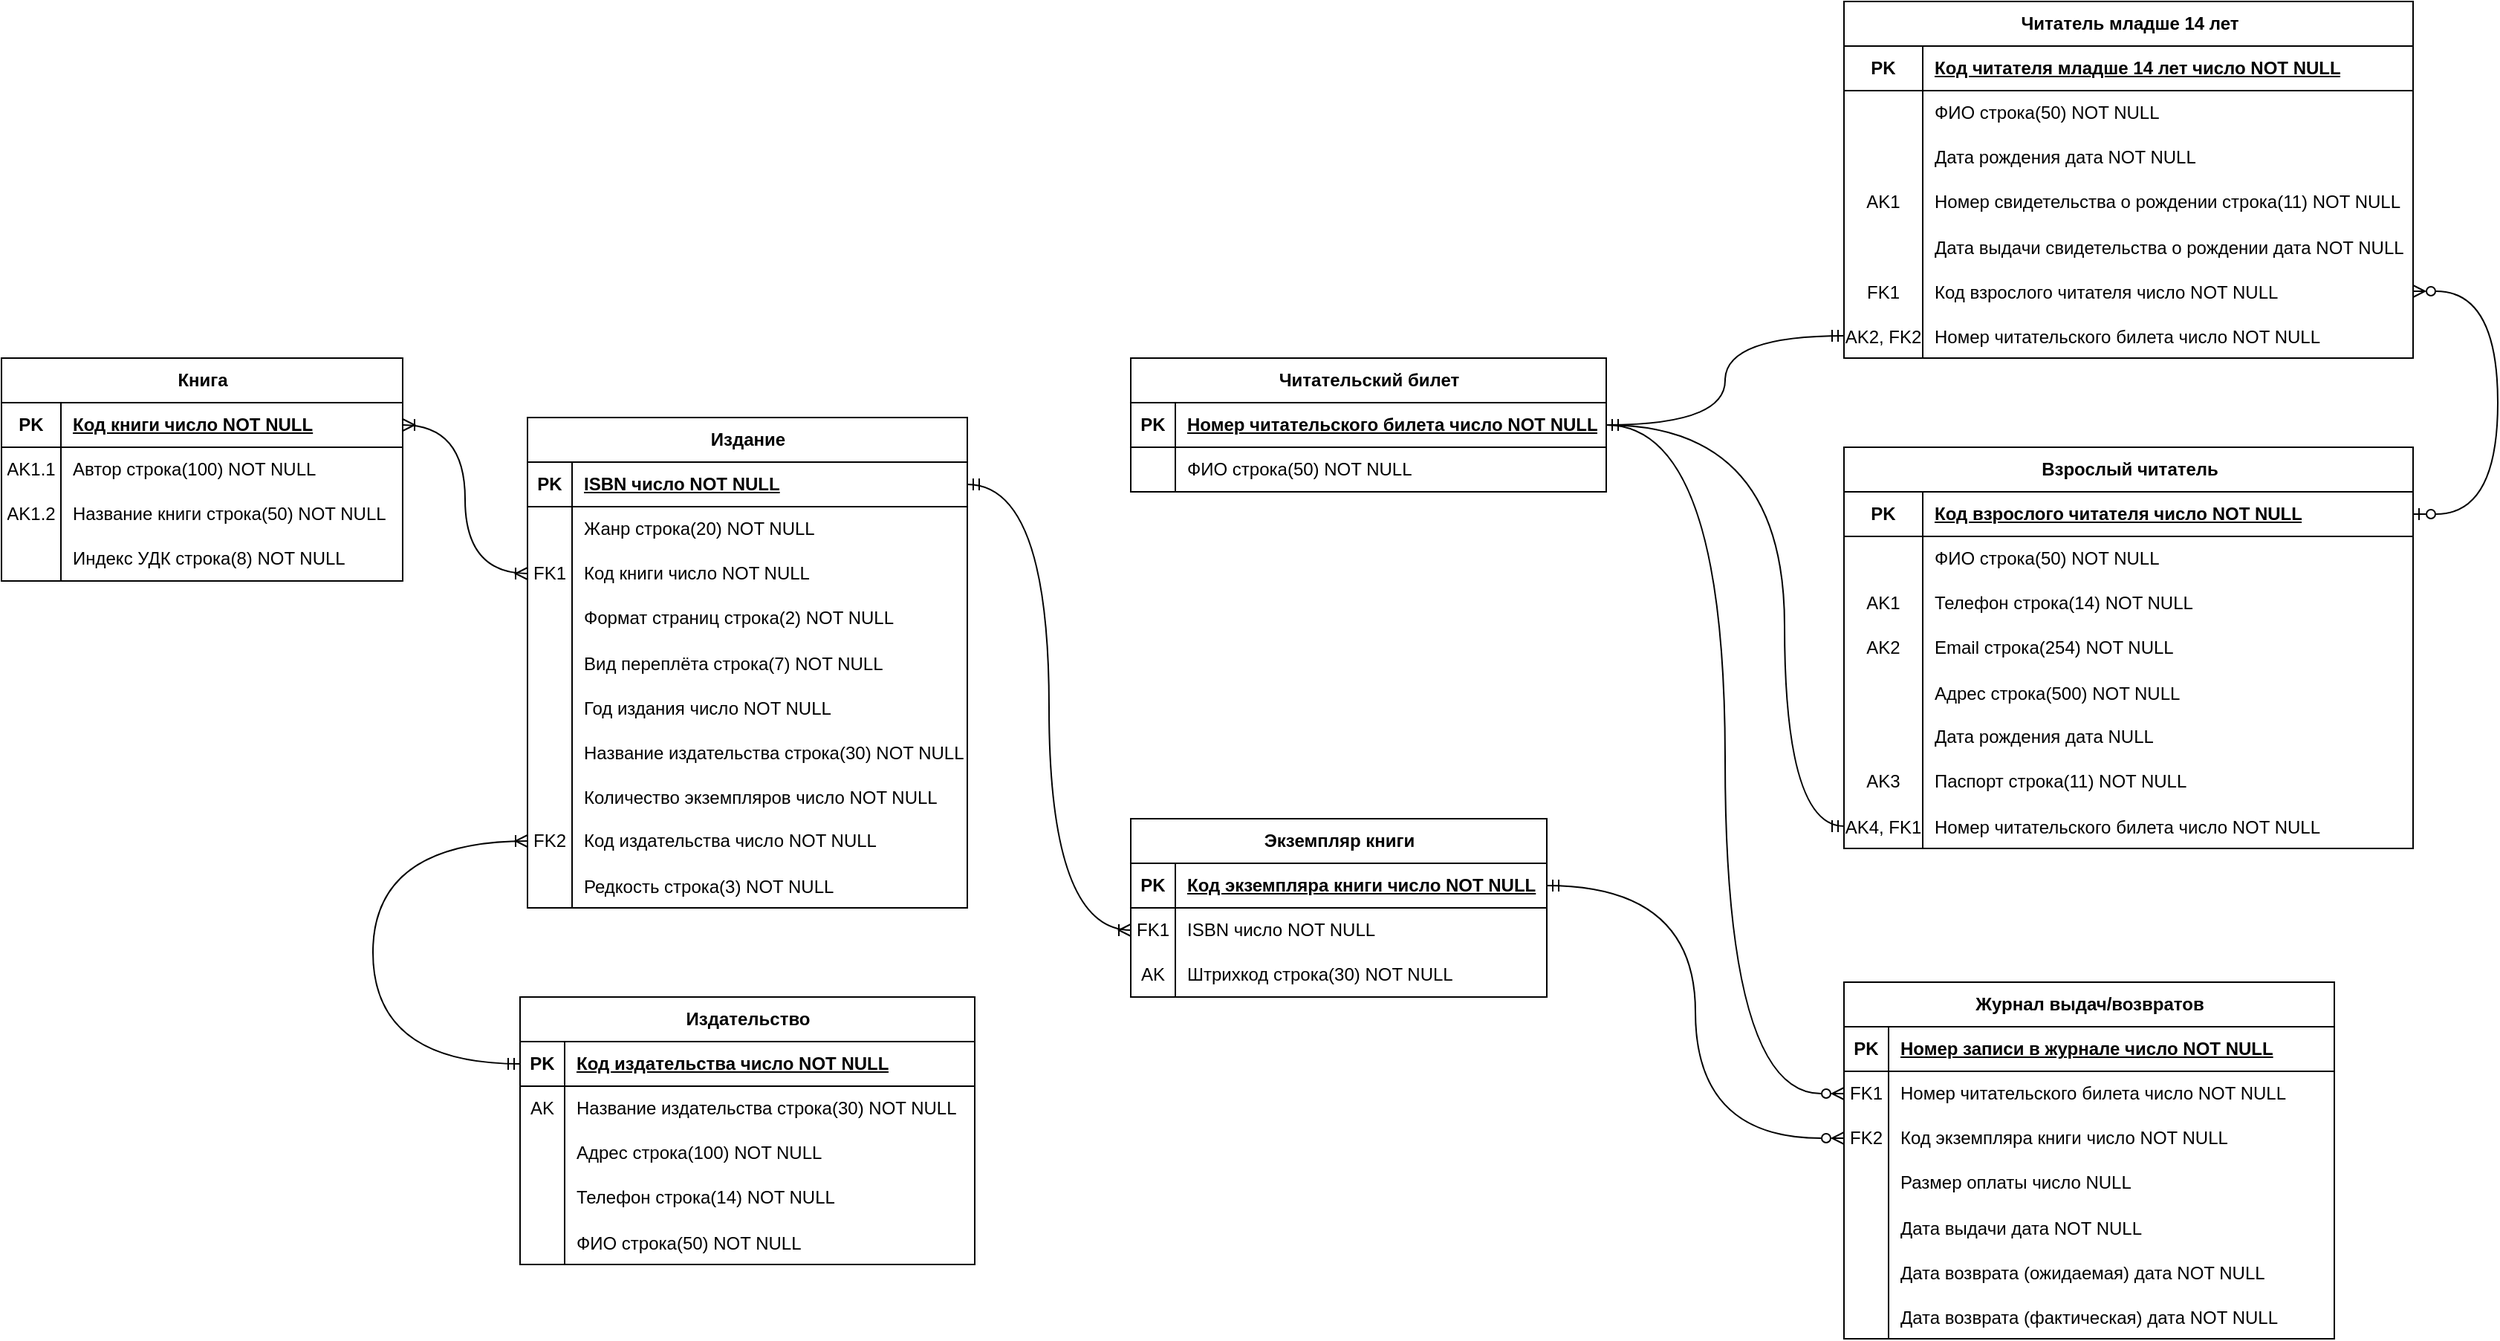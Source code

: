 <mxfile version="24.8.3">
  <diagram name="Page-1" id="MeE5s4GKCf1Mie1I68pV">
    <mxGraphModel dx="2049" dy="1084" grid="1" gridSize="10" guides="1" tooltips="1" connect="1" arrows="1" fold="1" page="1" pageScale="1" pageWidth="827" pageHeight="1169" math="0" shadow="0">
      <root>
        <mxCell id="0" />
        <mxCell id="1" parent="0" />
        <mxCell id="o8alnTKKuM_OQ1RB7ksP-1" value="Книга" style="shape=table;startSize=30;container=1;collapsible=1;childLayout=tableLayout;fixedRows=1;rowLines=0;fontStyle=1;align=center;resizeLast=1;html=1;" parent="1" vertex="1">
          <mxGeometry x="60" y="420" width="270" height="150" as="geometry" />
        </mxCell>
        <mxCell id="o8alnTKKuM_OQ1RB7ksP-2" value="" style="shape=tableRow;horizontal=0;startSize=0;swimlaneHead=0;swimlaneBody=0;fillColor=none;collapsible=0;dropTarget=0;points=[[0,0.5],[1,0.5]];portConstraint=eastwest;top=0;left=0;right=0;bottom=1;" parent="o8alnTKKuM_OQ1RB7ksP-1" vertex="1">
          <mxGeometry y="30" width="270" height="30" as="geometry" />
        </mxCell>
        <mxCell id="o8alnTKKuM_OQ1RB7ksP-3" value="PK" style="shape=partialRectangle;connectable=0;fillColor=none;top=0;left=0;bottom=0;right=0;fontStyle=1;overflow=hidden;whiteSpace=wrap;html=1;" parent="o8alnTKKuM_OQ1RB7ksP-2" vertex="1">
          <mxGeometry width="40" height="30" as="geometry">
            <mxRectangle width="40" height="30" as="alternateBounds" />
          </mxGeometry>
        </mxCell>
        <mxCell id="o8alnTKKuM_OQ1RB7ksP-4" value="Код книги число NOT NULL" style="shape=partialRectangle;connectable=0;fillColor=none;top=0;left=0;bottom=0;right=0;align=left;spacingLeft=6;fontStyle=5;overflow=hidden;whiteSpace=wrap;html=1;" parent="o8alnTKKuM_OQ1RB7ksP-2" vertex="1">
          <mxGeometry x="40" width="230" height="30" as="geometry">
            <mxRectangle width="230" height="30" as="alternateBounds" />
          </mxGeometry>
        </mxCell>
        <mxCell id="o8alnTKKuM_OQ1RB7ksP-5" value="" style="shape=tableRow;horizontal=0;startSize=0;swimlaneHead=0;swimlaneBody=0;fillColor=none;collapsible=0;dropTarget=0;points=[[0,0.5],[1,0.5]];portConstraint=eastwest;top=0;left=0;right=0;bottom=0;" parent="o8alnTKKuM_OQ1RB7ksP-1" vertex="1">
          <mxGeometry y="60" width="270" height="30" as="geometry" />
        </mxCell>
        <mxCell id="o8alnTKKuM_OQ1RB7ksP-6" value="AK1.1" style="shape=partialRectangle;connectable=0;fillColor=none;top=0;left=0;bottom=0;right=0;editable=1;overflow=hidden;whiteSpace=wrap;html=1;" parent="o8alnTKKuM_OQ1RB7ksP-5" vertex="1">
          <mxGeometry width="40" height="30" as="geometry">
            <mxRectangle width="40" height="30" as="alternateBounds" />
          </mxGeometry>
        </mxCell>
        <mxCell id="o8alnTKKuM_OQ1RB7ksP-7" value="Автор строка(100) NOT NULL" style="shape=partialRectangle;connectable=0;fillColor=none;top=0;left=0;bottom=0;right=0;align=left;spacingLeft=6;overflow=hidden;whiteSpace=wrap;html=1;" parent="o8alnTKKuM_OQ1RB7ksP-5" vertex="1">
          <mxGeometry x="40" width="230" height="30" as="geometry">
            <mxRectangle width="230" height="30" as="alternateBounds" />
          </mxGeometry>
        </mxCell>
        <mxCell id="o8alnTKKuM_OQ1RB7ksP-8" value="" style="shape=tableRow;horizontal=0;startSize=0;swimlaneHead=0;swimlaneBody=0;fillColor=none;collapsible=0;dropTarget=0;points=[[0,0.5],[1,0.5]];portConstraint=eastwest;top=0;left=0;right=0;bottom=0;" parent="o8alnTKKuM_OQ1RB7ksP-1" vertex="1">
          <mxGeometry y="90" width="270" height="30" as="geometry" />
        </mxCell>
        <mxCell id="o8alnTKKuM_OQ1RB7ksP-9" value="AK1.2" style="shape=partialRectangle;connectable=0;fillColor=none;top=0;left=0;bottom=0;right=0;editable=1;overflow=hidden;whiteSpace=wrap;html=1;" parent="o8alnTKKuM_OQ1RB7ksP-8" vertex="1">
          <mxGeometry width="40" height="30" as="geometry">
            <mxRectangle width="40" height="30" as="alternateBounds" />
          </mxGeometry>
        </mxCell>
        <mxCell id="o8alnTKKuM_OQ1RB7ksP-10" value="Название книги строка(50) NOT NULL" style="shape=partialRectangle;connectable=0;fillColor=none;top=0;left=0;bottom=0;right=0;align=left;spacingLeft=6;overflow=hidden;whiteSpace=wrap;html=1;" parent="o8alnTKKuM_OQ1RB7ksP-8" vertex="1">
          <mxGeometry x="40" width="230" height="30" as="geometry">
            <mxRectangle width="230" height="30" as="alternateBounds" />
          </mxGeometry>
        </mxCell>
        <mxCell id="o8alnTKKuM_OQ1RB7ksP-11" value="" style="shape=tableRow;horizontal=0;startSize=0;swimlaneHead=0;swimlaneBody=0;fillColor=none;collapsible=0;dropTarget=0;points=[[0,0.5],[1,0.5]];portConstraint=eastwest;top=0;left=0;right=0;bottom=0;" parent="o8alnTKKuM_OQ1RB7ksP-1" vertex="1">
          <mxGeometry y="120" width="270" height="30" as="geometry" />
        </mxCell>
        <mxCell id="o8alnTKKuM_OQ1RB7ksP-12" value="" style="shape=partialRectangle;connectable=0;fillColor=none;top=0;left=0;bottom=0;right=0;editable=1;overflow=hidden;whiteSpace=wrap;html=1;" parent="o8alnTKKuM_OQ1RB7ksP-11" vertex="1">
          <mxGeometry width="40" height="30" as="geometry">
            <mxRectangle width="40" height="30" as="alternateBounds" />
          </mxGeometry>
        </mxCell>
        <mxCell id="o8alnTKKuM_OQ1RB7ksP-13" value="Индекс УДК строка(8) NOT NULL" style="shape=partialRectangle;connectable=0;fillColor=none;top=0;left=0;bottom=0;right=0;align=left;spacingLeft=6;overflow=hidden;whiteSpace=wrap;html=1;" parent="o8alnTKKuM_OQ1RB7ksP-11" vertex="1">
          <mxGeometry x="40" width="230" height="30" as="geometry">
            <mxRectangle width="230" height="30" as="alternateBounds" />
          </mxGeometry>
        </mxCell>
        <mxCell id="o8alnTKKuM_OQ1RB7ksP-14" value="Издание" style="shape=table;startSize=30;container=1;collapsible=1;childLayout=tableLayout;fixedRows=1;rowLines=0;fontStyle=1;align=center;resizeLast=1;html=1;" parent="1" vertex="1">
          <mxGeometry x="414" y="460" width="296" height="330" as="geometry" />
        </mxCell>
        <mxCell id="o8alnTKKuM_OQ1RB7ksP-15" value="" style="shape=tableRow;horizontal=0;startSize=0;swimlaneHead=0;swimlaneBody=0;fillColor=none;collapsible=0;dropTarget=0;points=[[0,0.5],[1,0.5]];portConstraint=eastwest;top=0;left=0;right=0;bottom=1;" parent="o8alnTKKuM_OQ1RB7ksP-14" vertex="1">
          <mxGeometry y="30" width="296" height="30" as="geometry" />
        </mxCell>
        <mxCell id="o8alnTKKuM_OQ1RB7ksP-16" value="PK" style="shape=partialRectangle;connectable=0;fillColor=none;top=0;left=0;bottom=0;right=0;fontStyle=1;overflow=hidden;whiteSpace=wrap;html=1;" parent="o8alnTKKuM_OQ1RB7ksP-15" vertex="1">
          <mxGeometry width="30" height="30" as="geometry">
            <mxRectangle width="30" height="30" as="alternateBounds" />
          </mxGeometry>
        </mxCell>
        <mxCell id="o8alnTKKuM_OQ1RB7ksP-17" value="ISBN число NOT NULL" style="shape=partialRectangle;connectable=0;fillColor=none;top=0;left=0;bottom=0;right=0;align=left;spacingLeft=6;fontStyle=5;overflow=hidden;whiteSpace=wrap;html=1;" parent="o8alnTKKuM_OQ1RB7ksP-15" vertex="1">
          <mxGeometry x="30" width="266" height="30" as="geometry">
            <mxRectangle width="266" height="30" as="alternateBounds" />
          </mxGeometry>
        </mxCell>
        <mxCell id="o8alnTKKuM_OQ1RB7ksP-18" value="" style="shape=tableRow;horizontal=0;startSize=0;swimlaneHead=0;swimlaneBody=0;fillColor=none;collapsible=0;dropTarget=0;points=[[0,0.5],[1,0.5]];portConstraint=eastwest;top=0;left=0;right=0;bottom=0;" parent="o8alnTKKuM_OQ1RB7ksP-14" vertex="1">
          <mxGeometry y="60" width="296" height="30" as="geometry" />
        </mxCell>
        <mxCell id="o8alnTKKuM_OQ1RB7ksP-19" value="" style="shape=partialRectangle;connectable=0;fillColor=none;top=0;left=0;bottom=0;right=0;editable=1;overflow=hidden;whiteSpace=wrap;html=1;" parent="o8alnTKKuM_OQ1RB7ksP-18" vertex="1">
          <mxGeometry width="30" height="30" as="geometry">
            <mxRectangle width="30" height="30" as="alternateBounds" />
          </mxGeometry>
        </mxCell>
        <mxCell id="o8alnTKKuM_OQ1RB7ksP-20" value="Жанр строка(20) NOT NULL" style="shape=partialRectangle;connectable=0;fillColor=none;top=0;left=0;bottom=0;right=0;align=left;spacingLeft=6;overflow=hidden;whiteSpace=wrap;html=1;" parent="o8alnTKKuM_OQ1RB7ksP-18" vertex="1">
          <mxGeometry x="30" width="266" height="30" as="geometry">
            <mxRectangle width="266" height="30" as="alternateBounds" />
          </mxGeometry>
        </mxCell>
        <mxCell id="o8alnTKKuM_OQ1RB7ksP-21" value="" style="shape=tableRow;horizontal=0;startSize=0;swimlaneHead=0;swimlaneBody=0;fillColor=none;collapsible=0;dropTarget=0;points=[[0,0.5],[1,0.5]];portConstraint=eastwest;top=0;left=0;right=0;bottom=0;" parent="o8alnTKKuM_OQ1RB7ksP-14" vertex="1">
          <mxGeometry y="90" width="296" height="30" as="geometry" />
        </mxCell>
        <mxCell id="o8alnTKKuM_OQ1RB7ksP-22" value="FK1" style="shape=partialRectangle;connectable=0;fillColor=none;top=0;left=0;bottom=0;right=0;editable=1;overflow=hidden;whiteSpace=wrap;html=1;" parent="o8alnTKKuM_OQ1RB7ksP-21" vertex="1">
          <mxGeometry width="30" height="30" as="geometry">
            <mxRectangle width="30" height="30" as="alternateBounds" />
          </mxGeometry>
        </mxCell>
        <mxCell id="o8alnTKKuM_OQ1RB7ksP-23" value="Код книги число NOT NULL" style="shape=partialRectangle;connectable=0;fillColor=none;top=0;left=0;bottom=0;right=0;align=left;spacingLeft=6;overflow=hidden;whiteSpace=wrap;html=1;" parent="o8alnTKKuM_OQ1RB7ksP-21" vertex="1">
          <mxGeometry x="30" width="266" height="30" as="geometry">
            <mxRectangle width="266" height="30" as="alternateBounds" />
          </mxGeometry>
        </mxCell>
        <mxCell id="o8alnTKKuM_OQ1RB7ksP-24" value="" style="shape=tableRow;horizontal=0;startSize=0;swimlaneHead=0;swimlaneBody=0;fillColor=none;collapsible=0;dropTarget=0;points=[[0,0.5],[1,0.5]];portConstraint=eastwest;top=0;left=0;right=0;bottom=0;" parent="o8alnTKKuM_OQ1RB7ksP-14" vertex="1">
          <mxGeometry y="120" width="296" height="30" as="geometry" />
        </mxCell>
        <mxCell id="o8alnTKKuM_OQ1RB7ksP-25" value="" style="shape=partialRectangle;connectable=0;fillColor=none;top=0;left=0;bottom=0;right=0;editable=1;overflow=hidden;whiteSpace=wrap;html=1;" parent="o8alnTKKuM_OQ1RB7ksP-24" vertex="1">
          <mxGeometry width="30" height="30" as="geometry">
            <mxRectangle width="30" height="30" as="alternateBounds" />
          </mxGeometry>
        </mxCell>
        <mxCell id="o8alnTKKuM_OQ1RB7ksP-26" value="Формат страниц строка(2) NOT NULL" style="shape=partialRectangle;connectable=0;fillColor=none;top=0;left=0;bottom=0;right=0;align=left;spacingLeft=6;overflow=hidden;whiteSpace=wrap;html=1;" parent="o8alnTKKuM_OQ1RB7ksP-24" vertex="1">
          <mxGeometry x="30" width="266" height="30" as="geometry">
            <mxRectangle width="266" height="30" as="alternateBounds" />
          </mxGeometry>
        </mxCell>
        <mxCell id="o8alnTKKuM_OQ1RB7ksP-30" value="" style="shape=tableRow;horizontal=0;startSize=0;swimlaneHead=0;swimlaneBody=0;fillColor=none;collapsible=0;dropTarget=0;points=[[0,0.5],[1,0.5]];portConstraint=eastwest;top=0;left=0;right=0;bottom=0;" parent="o8alnTKKuM_OQ1RB7ksP-14" vertex="1">
          <mxGeometry y="150" width="296" height="30" as="geometry" />
        </mxCell>
        <mxCell id="o8alnTKKuM_OQ1RB7ksP-31" value="" style="shape=partialRectangle;connectable=0;fillColor=none;top=0;left=0;bottom=0;right=0;editable=1;overflow=hidden;" parent="o8alnTKKuM_OQ1RB7ksP-30" vertex="1">
          <mxGeometry width="30" height="30" as="geometry">
            <mxRectangle width="30" height="30" as="alternateBounds" />
          </mxGeometry>
        </mxCell>
        <mxCell id="o8alnTKKuM_OQ1RB7ksP-32" value="Вид переплёта строка(7) NOT NULL" style="shape=partialRectangle;connectable=0;fillColor=none;top=0;left=0;bottom=0;right=0;align=left;spacingLeft=6;overflow=hidden;" parent="o8alnTKKuM_OQ1RB7ksP-30" vertex="1">
          <mxGeometry x="30" width="266" height="30" as="geometry">
            <mxRectangle width="266" height="30" as="alternateBounds" />
          </mxGeometry>
        </mxCell>
        <mxCell id="o8alnTKKuM_OQ1RB7ksP-33" value="" style="shape=tableRow;horizontal=0;startSize=0;swimlaneHead=0;swimlaneBody=0;fillColor=none;collapsible=0;dropTarget=0;points=[[0,0.5],[1,0.5]];portConstraint=eastwest;top=0;left=0;right=0;bottom=0;" parent="o8alnTKKuM_OQ1RB7ksP-14" vertex="1">
          <mxGeometry y="180" width="296" height="30" as="geometry" />
        </mxCell>
        <mxCell id="o8alnTKKuM_OQ1RB7ksP-34" value="" style="shape=partialRectangle;connectable=0;fillColor=none;top=0;left=0;bottom=0;right=0;editable=1;overflow=hidden;" parent="o8alnTKKuM_OQ1RB7ksP-33" vertex="1">
          <mxGeometry width="30" height="30" as="geometry">
            <mxRectangle width="30" height="30" as="alternateBounds" />
          </mxGeometry>
        </mxCell>
        <mxCell id="o8alnTKKuM_OQ1RB7ksP-35" value="Год издания число NOT NULL" style="shape=partialRectangle;connectable=0;fillColor=none;top=0;left=0;bottom=0;right=0;align=left;spacingLeft=6;overflow=hidden;" parent="o8alnTKKuM_OQ1RB7ksP-33" vertex="1">
          <mxGeometry x="30" width="266" height="30" as="geometry">
            <mxRectangle width="266" height="30" as="alternateBounds" />
          </mxGeometry>
        </mxCell>
        <mxCell id="o8alnTKKuM_OQ1RB7ksP-36" value="" style="shape=tableRow;horizontal=0;startSize=0;swimlaneHead=0;swimlaneBody=0;fillColor=none;collapsible=0;dropTarget=0;points=[[0,0.5],[1,0.5]];portConstraint=eastwest;top=0;left=0;right=0;bottom=0;" parent="o8alnTKKuM_OQ1RB7ksP-14" vertex="1">
          <mxGeometry y="210" width="296" height="30" as="geometry" />
        </mxCell>
        <mxCell id="o8alnTKKuM_OQ1RB7ksP-37" value="" style="shape=partialRectangle;connectable=0;fillColor=none;top=0;left=0;bottom=0;right=0;editable=1;overflow=hidden;" parent="o8alnTKKuM_OQ1RB7ksP-36" vertex="1">
          <mxGeometry width="30" height="30" as="geometry">
            <mxRectangle width="30" height="30" as="alternateBounds" />
          </mxGeometry>
        </mxCell>
        <mxCell id="o8alnTKKuM_OQ1RB7ksP-38" value="Название издательства строка(30) NOT NULL" style="shape=partialRectangle;connectable=0;fillColor=none;top=0;left=0;bottom=0;right=0;align=left;spacingLeft=6;overflow=hidden;" parent="o8alnTKKuM_OQ1RB7ksP-36" vertex="1">
          <mxGeometry x="30" width="266" height="30" as="geometry">
            <mxRectangle width="266" height="30" as="alternateBounds" />
          </mxGeometry>
        </mxCell>
        <mxCell id="o8alnTKKuM_OQ1RB7ksP-39" value="" style="shape=tableRow;horizontal=0;startSize=0;swimlaneHead=0;swimlaneBody=0;fillColor=none;collapsible=0;dropTarget=0;points=[[0,0.5],[1,0.5]];portConstraint=eastwest;top=0;left=0;right=0;bottom=0;" parent="o8alnTKKuM_OQ1RB7ksP-14" vertex="1">
          <mxGeometry y="240" width="296" height="30" as="geometry" />
        </mxCell>
        <mxCell id="o8alnTKKuM_OQ1RB7ksP-40" value="" style="shape=partialRectangle;connectable=0;fillColor=none;top=0;left=0;bottom=0;right=0;editable=1;overflow=hidden;" parent="o8alnTKKuM_OQ1RB7ksP-39" vertex="1">
          <mxGeometry width="30" height="30" as="geometry">
            <mxRectangle width="30" height="30" as="alternateBounds" />
          </mxGeometry>
        </mxCell>
        <mxCell id="o8alnTKKuM_OQ1RB7ksP-41" value="Количество экземпляров число NOT NULL" style="shape=partialRectangle;connectable=0;fillColor=none;top=0;left=0;bottom=0;right=0;align=left;spacingLeft=6;overflow=hidden;" parent="o8alnTKKuM_OQ1RB7ksP-39" vertex="1">
          <mxGeometry x="30" width="266" height="30" as="geometry">
            <mxRectangle width="266" height="30" as="alternateBounds" />
          </mxGeometry>
        </mxCell>
        <mxCell id="o8alnTKKuM_OQ1RB7ksP-42" value="" style="shape=tableRow;horizontal=0;startSize=0;swimlaneHead=0;swimlaneBody=0;fillColor=none;collapsible=0;dropTarget=0;points=[[0,0.5],[1,0.5]];portConstraint=eastwest;top=0;left=0;right=0;bottom=0;" parent="o8alnTKKuM_OQ1RB7ksP-14" vertex="1">
          <mxGeometry y="270" width="296" height="30" as="geometry" />
        </mxCell>
        <mxCell id="o8alnTKKuM_OQ1RB7ksP-43" value="FK2" style="shape=partialRectangle;connectable=0;fillColor=none;top=0;left=0;bottom=0;right=0;fontStyle=0;overflow=hidden;whiteSpace=wrap;html=1;" parent="o8alnTKKuM_OQ1RB7ksP-42" vertex="1">
          <mxGeometry width="30" height="30" as="geometry">
            <mxRectangle width="30" height="30" as="alternateBounds" />
          </mxGeometry>
        </mxCell>
        <mxCell id="o8alnTKKuM_OQ1RB7ksP-44" value="Код издательства число NOT NULL" style="shape=partialRectangle;connectable=0;fillColor=none;top=0;left=0;bottom=0;right=0;align=left;spacingLeft=6;fontStyle=0;overflow=hidden;whiteSpace=wrap;html=1;" parent="o8alnTKKuM_OQ1RB7ksP-42" vertex="1">
          <mxGeometry x="30" width="266" height="30" as="geometry">
            <mxRectangle width="266" height="30" as="alternateBounds" />
          </mxGeometry>
        </mxCell>
        <mxCell id="o8alnTKKuM_OQ1RB7ksP-45" value="" style="shape=tableRow;horizontal=0;startSize=0;swimlaneHead=0;swimlaneBody=0;fillColor=none;collapsible=0;dropTarget=0;points=[[0,0.5],[1,0.5]];portConstraint=eastwest;top=0;left=0;right=0;bottom=0;" parent="o8alnTKKuM_OQ1RB7ksP-14" vertex="1">
          <mxGeometry y="300" width="296" height="30" as="geometry" />
        </mxCell>
        <mxCell id="o8alnTKKuM_OQ1RB7ksP-46" value="" style="shape=partialRectangle;connectable=0;fillColor=none;top=0;left=0;bottom=0;right=0;editable=1;overflow=hidden;" parent="o8alnTKKuM_OQ1RB7ksP-45" vertex="1">
          <mxGeometry width="30" height="30" as="geometry">
            <mxRectangle width="30" height="30" as="alternateBounds" />
          </mxGeometry>
        </mxCell>
        <mxCell id="o8alnTKKuM_OQ1RB7ksP-47" value="Редкость строка(3) NOT NULL" style="shape=partialRectangle;connectable=0;fillColor=none;top=0;left=0;bottom=0;right=0;align=left;spacingLeft=6;overflow=hidden;" parent="o8alnTKKuM_OQ1RB7ksP-45" vertex="1">
          <mxGeometry x="30" width="266" height="30" as="geometry">
            <mxRectangle width="266" height="30" as="alternateBounds" />
          </mxGeometry>
        </mxCell>
        <mxCell id="o8alnTKKuM_OQ1RB7ksP-49" value="Издательство" style="shape=table;startSize=30;container=1;collapsible=1;childLayout=tableLayout;fixedRows=1;rowLines=0;fontStyle=1;align=center;resizeLast=1;html=1;" parent="1" vertex="1">
          <mxGeometry x="409" y="850" width="306" height="180" as="geometry" />
        </mxCell>
        <mxCell id="o8alnTKKuM_OQ1RB7ksP-50" value="" style="shape=tableRow;horizontal=0;startSize=0;swimlaneHead=0;swimlaneBody=0;fillColor=none;collapsible=0;dropTarget=0;points=[[0,0.5],[1,0.5]];portConstraint=eastwest;top=0;left=0;right=0;bottom=1;" parent="o8alnTKKuM_OQ1RB7ksP-49" vertex="1">
          <mxGeometry y="30" width="306" height="30" as="geometry" />
        </mxCell>
        <mxCell id="o8alnTKKuM_OQ1RB7ksP-51" value="PK" style="shape=partialRectangle;connectable=0;fillColor=none;top=0;left=0;bottom=0;right=0;fontStyle=1;overflow=hidden;whiteSpace=wrap;html=1;" parent="o8alnTKKuM_OQ1RB7ksP-50" vertex="1">
          <mxGeometry width="30" height="30" as="geometry">
            <mxRectangle width="30" height="30" as="alternateBounds" />
          </mxGeometry>
        </mxCell>
        <mxCell id="o8alnTKKuM_OQ1RB7ksP-52" value="Код издательства число NOT NULL" style="shape=partialRectangle;connectable=0;fillColor=none;top=0;left=0;bottom=0;right=0;align=left;spacingLeft=6;fontStyle=5;overflow=hidden;whiteSpace=wrap;html=1;" parent="o8alnTKKuM_OQ1RB7ksP-50" vertex="1">
          <mxGeometry x="30" width="276" height="30" as="geometry">
            <mxRectangle width="276" height="30" as="alternateBounds" />
          </mxGeometry>
        </mxCell>
        <mxCell id="o8alnTKKuM_OQ1RB7ksP-53" value="" style="shape=tableRow;horizontal=0;startSize=0;swimlaneHead=0;swimlaneBody=0;fillColor=none;collapsible=0;dropTarget=0;points=[[0,0.5],[1,0.5]];portConstraint=eastwest;top=0;left=0;right=0;bottom=0;" parent="o8alnTKKuM_OQ1RB7ksP-49" vertex="1">
          <mxGeometry y="60" width="306" height="30" as="geometry" />
        </mxCell>
        <mxCell id="o8alnTKKuM_OQ1RB7ksP-54" value="AK" style="shape=partialRectangle;connectable=0;fillColor=none;top=0;left=0;bottom=0;right=0;editable=1;overflow=hidden;whiteSpace=wrap;html=1;" parent="o8alnTKKuM_OQ1RB7ksP-53" vertex="1">
          <mxGeometry width="30" height="30" as="geometry">
            <mxRectangle width="30" height="30" as="alternateBounds" />
          </mxGeometry>
        </mxCell>
        <mxCell id="o8alnTKKuM_OQ1RB7ksP-55" value="Название издательства строка(30) NOT NULL" style="shape=partialRectangle;connectable=0;fillColor=none;top=0;left=0;bottom=0;right=0;align=left;spacingLeft=6;overflow=hidden;whiteSpace=wrap;html=1;" parent="o8alnTKKuM_OQ1RB7ksP-53" vertex="1">
          <mxGeometry x="30" width="276" height="30" as="geometry">
            <mxRectangle width="276" height="30" as="alternateBounds" />
          </mxGeometry>
        </mxCell>
        <mxCell id="o8alnTKKuM_OQ1RB7ksP-56" value="" style="shape=tableRow;horizontal=0;startSize=0;swimlaneHead=0;swimlaneBody=0;fillColor=none;collapsible=0;dropTarget=0;points=[[0,0.5],[1,0.5]];portConstraint=eastwest;top=0;left=0;right=0;bottom=0;" parent="o8alnTKKuM_OQ1RB7ksP-49" vertex="1">
          <mxGeometry y="90" width="306" height="30" as="geometry" />
        </mxCell>
        <mxCell id="o8alnTKKuM_OQ1RB7ksP-57" value="" style="shape=partialRectangle;connectable=0;fillColor=none;top=0;left=0;bottom=0;right=0;editable=1;overflow=hidden;whiteSpace=wrap;html=1;" parent="o8alnTKKuM_OQ1RB7ksP-56" vertex="1">
          <mxGeometry width="30" height="30" as="geometry">
            <mxRectangle width="30" height="30" as="alternateBounds" />
          </mxGeometry>
        </mxCell>
        <mxCell id="o8alnTKKuM_OQ1RB7ksP-58" value="Адрес строка(100) NOT NULL" style="shape=partialRectangle;connectable=0;fillColor=none;top=0;left=0;bottom=0;right=0;align=left;spacingLeft=6;overflow=hidden;whiteSpace=wrap;html=1;" parent="o8alnTKKuM_OQ1RB7ksP-56" vertex="1">
          <mxGeometry x="30" width="276" height="30" as="geometry">
            <mxRectangle width="276" height="30" as="alternateBounds" />
          </mxGeometry>
        </mxCell>
        <mxCell id="o8alnTKKuM_OQ1RB7ksP-59" value="" style="shape=tableRow;horizontal=0;startSize=0;swimlaneHead=0;swimlaneBody=0;fillColor=none;collapsible=0;dropTarget=0;points=[[0,0.5],[1,0.5]];portConstraint=eastwest;top=0;left=0;right=0;bottom=0;" parent="o8alnTKKuM_OQ1RB7ksP-49" vertex="1">
          <mxGeometry y="120" width="306" height="30" as="geometry" />
        </mxCell>
        <mxCell id="o8alnTKKuM_OQ1RB7ksP-60" value="" style="shape=partialRectangle;connectable=0;fillColor=none;top=0;left=0;bottom=0;right=0;editable=1;overflow=hidden;whiteSpace=wrap;html=1;" parent="o8alnTKKuM_OQ1RB7ksP-59" vertex="1">
          <mxGeometry width="30" height="30" as="geometry">
            <mxRectangle width="30" height="30" as="alternateBounds" />
          </mxGeometry>
        </mxCell>
        <mxCell id="o8alnTKKuM_OQ1RB7ksP-61" value="Телефон строка(14) NOT NULL" style="shape=partialRectangle;connectable=0;fillColor=none;top=0;left=0;bottom=0;right=0;align=left;spacingLeft=6;overflow=hidden;whiteSpace=wrap;html=1;" parent="o8alnTKKuM_OQ1RB7ksP-59" vertex="1">
          <mxGeometry x="30" width="276" height="30" as="geometry">
            <mxRectangle width="276" height="30" as="alternateBounds" />
          </mxGeometry>
        </mxCell>
        <mxCell id="o8alnTKKuM_OQ1RB7ksP-62" value="" style="shape=tableRow;horizontal=0;startSize=0;swimlaneHead=0;swimlaneBody=0;fillColor=none;collapsible=0;dropTarget=0;points=[[0,0.5],[1,0.5]];portConstraint=eastwest;top=0;left=0;right=0;bottom=0;" parent="o8alnTKKuM_OQ1RB7ksP-49" vertex="1">
          <mxGeometry y="150" width="306" height="30" as="geometry" />
        </mxCell>
        <mxCell id="o8alnTKKuM_OQ1RB7ksP-63" value="" style="shape=partialRectangle;connectable=0;fillColor=none;top=0;left=0;bottom=0;right=0;editable=1;overflow=hidden;" parent="o8alnTKKuM_OQ1RB7ksP-62" vertex="1">
          <mxGeometry width="30" height="30" as="geometry">
            <mxRectangle width="30" height="30" as="alternateBounds" />
          </mxGeometry>
        </mxCell>
        <mxCell id="o8alnTKKuM_OQ1RB7ksP-64" value="ФИО строка(50) NOT NULL" style="shape=partialRectangle;connectable=0;fillColor=none;top=0;left=0;bottom=0;right=0;align=left;spacingLeft=6;overflow=hidden;" parent="o8alnTKKuM_OQ1RB7ksP-62" vertex="1">
          <mxGeometry x="30" width="276" height="30" as="geometry">
            <mxRectangle width="276" height="30" as="alternateBounds" />
          </mxGeometry>
        </mxCell>
        <mxCell id="o8alnTKKuM_OQ1RB7ksP-66" style="edgeStyle=orthogonalEdgeStyle;rounded=0;orthogonalLoop=1;jettySize=auto;html=1;exitX=0;exitY=0.5;exitDx=0;exitDy=0;entryX=1;entryY=0.5;entryDx=0;entryDy=0;curved=1;startArrow=ERoneToMany;startFill=0;endArrow=ERoneToMany;endFill=0;" parent="1" source="o8alnTKKuM_OQ1RB7ksP-21" target="o8alnTKKuM_OQ1RB7ksP-2" edge="1">
          <mxGeometry relative="1" as="geometry" />
        </mxCell>
        <mxCell id="o8alnTKKuM_OQ1RB7ksP-67" value="Экземпляр книги" style="shape=table;startSize=30;container=1;collapsible=1;childLayout=tableLayout;fixedRows=1;rowLines=0;fontStyle=1;align=center;resizeLast=1;html=1;" parent="1" vertex="1">
          <mxGeometry x="820" y="730" width="280" height="120" as="geometry" />
        </mxCell>
        <mxCell id="o8alnTKKuM_OQ1RB7ksP-68" value="" style="shape=tableRow;horizontal=0;startSize=0;swimlaneHead=0;swimlaneBody=0;fillColor=none;collapsible=0;dropTarget=0;points=[[0,0.5],[1,0.5]];portConstraint=eastwest;top=0;left=0;right=0;bottom=1;" parent="o8alnTKKuM_OQ1RB7ksP-67" vertex="1">
          <mxGeometry y="30" width="280" height="30" as="geometry" />
        </mxCell>
        <mxCell id="o8alnTKKuM_OQ1RB7ksP-69" value="PK" style="shape=partialRectangle;connectable=0;fillColor=none;top=0;left=0;bottom=0;right=0;fontStyle=1;overflow=hidden;whiteSpace=wrap;html=1;" parent="o8alnTKKuM_OQ1RB7ksP-68" vertex="1">
          <mxGeometry width="30" height="30" as="geometry">
            <mxRectangle width="30" height="30" as="alternateBounds" />
          </mxGeometry>
        </mxCell>
        <mxCell id="o8alnTKKuM_OQ1RB7ksP-70" value="Код экземпляра книги число NOT NULL" style="shape=partialRectangle;connectable=0;fillColor=none;top=0;left=0;bottom=0;right=0;align=left;spacingLeft=6;fontStyle=5;overflow=hidden;whiteSpace=wrap;html=1;" parent="o8alnTKKuM_OQ1RB7ksP-68" vertex="1">
          <mxGeometry x="30" width="250" height="30" as="geometry">
            <mxRectangle width="250" height="30" as="alternateBounds" />
          </mxGeometry>
        </mxCell>
        <mxCell id="o8alnTKKuM_OQ1RB7ksP-71" value="" style="shape=tableRow;horizontal=0;startSize=0;swimlaneHead=0;swimlaneBody=0;fillColor=none;collapsible=0;dropTarget=0;points=[[0,0.5],[1,0.5]];portConstraint=eastwest;top=0;left=0;right=0;bottom=0;" parent="o8alnTKKuM_OQ1RB7ksP-67" vertex="1">
          <mxGeometry y="60" width="280" height="30" as="geometry" />
        </mxCell>
        <mxCell id="o8alnTKKuM_OQ1RB7ksP-72" value="FK1" style="shape=partialRectangle;connectable=0;fillColor=none;top=0;left=0;bottom=0;right=0;editable=1;overflow=hidden;whiteSpace=wrap;html=1;" parent="o8alnTKKuM_OQ1RB7ksP-71" vertex="1">
          <mxGeometry width="30" height="30" as="geometry">
            <mxRectangle width="30" height="30" as="alternateBounds" />
          </mxGeometry>
        </mxCell>
        <mxCell id="o8alnTKKuM_OQ1RB7ksP-73" value="ISBN число NOT NULL" style="shape=partialRectangle;connectable=0;fillColor=none;top=0;left=0;bottom=0;right=0;align=left;spacingLeft=6;overflow=hidden;whiteSpace=wrap;html=1;" parent="o8alnTKKuM_OQ1RB7ksP-71" vertex="1">
          <mxGeometry x="30" width="250" height="30" as="geometry">
            <mxRectangle width="250" height="30" as="alternateBounds" />
          </mxGeometry>
        </mxCell>
        <mxCell id="o8alnTKKuM_OQ1RB7ksP-74" value="" style="shape=tableRow;horizontal=0;startSize=0;swimlaneHead=0;swimlaneBody=0;fillColor=none;collapsible=0;dropTarget=0;points=[[0,0.5],[1,0.5]];portConstraint=eastwest;top=0;left=0;right=0;bottom=0;" parent="o8alnTKKuM_OQ1RB7ksP-67" vertex="1">
          <mxGeometry y="90" width="280" height="30" as="geometry" />
        </mxCell>
        <mxCell id="o8alnTKKuM_OQ1RB7ksP-75" value="AK" style="shape=partialRectangle;connectable=0;fillColor=none;top=0;left=0;bottom=0;right=0;editable=1;overflow=hidden;whiteSpace=wrap;html=1;" parent="o8alnTKKuM_OQ1RB7ksP-74" vertex="1">
          <mxGeometry width="30" height="30" as="geometry">
            <mxRectangle width="30" height="30" as="alternateBounds" />
          </mxGeometry>
        </mxCell>
        <mxCell id="o8alnTKKuM_OQ1RB7ksP-76" value="Штрихкод строка(30) NOT NULL" style="shape=partialRectangle;connectable=0;fillColor=none;top=0;left=0;bottom=0;right=0;align=left;spacingLeft=6;overflow=hidden;whiteSpace=wrap;html=1;" parent="o8alnTKKuM_OQ1RB7ksP-74" vertex="1">
          <mxGeometry x="30" width="250" height="30" as="geometry">
            <mxRectangle width="250" height="30" as="alternateBounds" />
          </mxGeometry>
        </mxCell>
        <mxCell id="o8alnTKKuM_OQ1RB7ksP-80" style="edgeStyle=orthogonalEdgeStyle;rounded=0;orthogonalLoop=1;jettySize=auto;html=1;exitX=0;exitY=0.5;exitDx=0;exitDy=0;entryX=1;entryY=0.5;entryDx=0;entryDy=0;curved=1;startArrow=ERoneToMany;startFill=0;endArrow=ERmandOne;endFill=0;" parent="1" source="o8alnTKKuM_OQ1RB7ksP-71" target="o8alnTKKuM_OQ1RB7ksP-15" edge="1">
          <mxGeometry relative="1" as="geometry" />
        </mxCell>
        <mxCell id="o8alnTKKuM_OQ1RB7ksP-82" value="Журнал выдач/возвратов" style="shape=table;startSize=30;container=1;collapsible=1;childLayout=tableLayout;fixedRows=1;rowLines=0;fontStyle=1;align=center;resizeLast=1;html=1;" parent="1" vertex="1">
          <mxGeometry x="1300" y="840" width="330" height="240" as="geometry" />
        </mxCell>
        <mxCell id="o8alnTKKuM_OQ1RB7ksP-83" value="" style="shape=tableRow;horizontal=0;startSize=0;swimlaneHead=0;swimlaneBody=0;fillColor=none;collapsible=0;dropTarget=0;points=[[0,0.5],[1,0.5]];portConstraint=eastwest;top=0;left=0;right=0;bottom=1;" parent="o8alnTKKuM_OQ1RB7ksP-82" vertex="1">
          <mxGeometry y="30" width="330" height="30" as="geometry" />
        </mxCell>
        <mxCell id="o8alnTKKuM_OQ1RB7ksP-84" value="PK" style="shape=partialRectangle;connectable=0;fillColor=none;top=0;left=0;bottom=0;right=0;fontStyle=1;overflow=hidden;whiteSpace=wrap;html=1;" parent="o8alnTKKuM_OQ1RB7ksP-83" vertex="1">
          <mxGeometry width="30" height="30" as="geometry">
            <mxRectangle width="30" height="30" as="alternateBounds" />
          </mxGeometry>
        </mxCell>
        <mxCell id="o8alnTKKuM_OQ1RB7ksP-85" value="Номер записи в журнале число NOT NULL" style="shape=partialRectangle;connectable=0;fillColor=none;top=0;left=0;bottom=0;right=0;align=left;spacingLeft=6;fontStyle=5;overflow=hidden;whiteSpace=wrap;html=1;" parent="o8alnTKKuM_OQ1RB7ksP-83" vertex="1">
          <mxGeometry x="30" width="300" height="30" as="geometry">
            <mxRectangle width="300" height="30" as="alternateBounds" />
          </mxGeometry>
        </mxCell>
        <mxCell id="o8alnTKKuM_OQ1RB7ksP-86" value="" style="shape=tableRow;horizontal=0;startSize=0;swimlaneHead=0;swimlaneBody=0;fillColor=none;collapsible=0;dropTarget=0;points=[[0,0.5],[1,0.5]];portConstraint=eastwest;top=0;left=0;right=0;bottom=0;" parent="o8alnTKKuM_OQ1RB7ksP-82" vertex="1">
          <mxGeometry y="60" width="330" height="30" as="geometry" />
        </mxCell>
        <mxCell id="o8alnTKKuM_OQ1RB7ksP-87" value="FK1" style="shape=partialRectangle;connectable=0;fillColor=none;top=0;left=0;bottom=0;right=0;editable=1;overflow=hidden;whiteSpace=wrap;html=1;" parent="o8alnTKKuM_OQ1RB7ksP-86" vertex="1">
          <mxGeometry width="30" height="30" as="geometry">
            <mxRectangle width="30" height="30" as="alternateBounds" />
          </mxGeometry>
        </mxCell>
        <mxCell id="o8alnTKKuM_OQ1RB7ksP-88" value="Номер читательского билета число NOT NULL" style="shape=partialRectangle;connectable=0;fillColor=none;top=0;left=0;bottom=0;right=0;align=left;spacingLeft=6;overflow=hidden;whiteSpace=wrap;html=1;" parent="o8alnTKKuM_OQ1RB7ksP-86" vertex="1">
          <mxGeometry x="30" width="300" height="30" as="geometry">
            <mxRectangle width="300" height="30" as="alternateBounds" />
          </mxGeometry>
        </mxCell>
        <mxCell id="o8alnTKKuM_OQ1RB7ksP-89" value="" style="shape=tableRow;horizontal=0;startSize=0;swimlaneHead=0;swimlaneBody=0;fillColor=none;collapsible=0;dropTarget=0;points=[[0,0.5],[1,0.5]];portConstraint=eastwest;top=0;left=0;right=0;bottom=0;" parent="o8alnTKKuM_OQ1RB7ksP-82" vertex="1">
          <mxGeometry y="90" width="330" height="30" as="geometry" />
        </mxCell>
        <mxCell id="o8alnTKKuM_OQ1RB7ksP-90" value="FK2" style="shape=partialRectangle;connectable=0;fillColor=none;top=0;left=0;bottom=0;right=0;editable=1;overflow=hidden;whiteSpace=wrap;html=1;" parent="o8alnTKKuM_OQ1RB7ksP-89" vertex="1">
          <mxGeometry width="30" height="30" as="geometry">
            <mxRectangle width="30" height="30" as="alternateBounds" />
          </mxGeometry>
        </mxCell>
        <mxCell id="o8alnTKKuM_OQ1RB7ksP-91" value="Код экземпляра книги число NOT NULL" style="shape=partialRectangle;connectable=0;fillColor=none;top=0;left=0;bottom=0;right=0;align=left;spacingLeft=6;overflow=hidden;whiteSpace=wrap;html=1;" parent="o8alnTKKuM_OQ1RB7ksP-89" vertex="1">
          <mxGeometry x="30" width="300" height="30" as="geometry">
            <mxRectangle width="300" height="30" as="alternateBounds" />
          </mxGeometry>
        </mxCell>
        <mxCell id="o8alnTKKuM_OQ1RB7ksP-92" value="" style="shape=tableRow;horizontal=0;startSize=0;swimlaneHead=0;swimlaneBody=0;fillColor=none;collapsible=0;dropTarget=0;points=[[0,0.5],[1,0.5]];portConstraint=eastwest;top=0;left=0;right=0;bottom=0;" parent="o8alnTKKuM_OQ1RB7ksP-82" vertex="1">
          <mxGeometry y="120" width="330" height="30" as="geometry" />
        </mxCell>
        <mxCell id="o8alnTKKuM_OQ1RB7ksP-93" value="" style="shape=partialRectangle;connectable=0;fillColor=none;top=0;left=0;bottom=0;right=0;editable=1;overflow=hidden;whiteSpace=wrap;html=1;" parent="o8alnTKKuM_OQ1RB7ksP-92" vertex="1">
          <mxGeometry width="30" height="30" as="geometry">
            <mxRectangle width="30" height="30" as="alternateBounds" />
          </mxGeometry>
        </mxCell>
        <mxCell id="o8alnTKKuM_OQ1RB7ksP-94" value="Размер оплаты число NULL" style="shape=partialRectangle;connectable=0;fillColor=none;top=0;left=0;bottom=0;right=0;align=left;spacingLeft=6;overflow=hidden;whiteSpace=wrap;html=1;" parent="o8alnTKKuM_OQ1RB7ksP-92" vertex="1">
          <mxGeometry x="30" width="300" height="30" as="geometry">
            <mxRectangle width="300" height="30" as="alternateBounds" />
          </mxGeometry>
        </mxCell>
        <mxCell id="o8alnTKKuM_OQ1RB7ksP-95" value="" style="shape=tableRow;horizontal=0;startSize=0;swimlaneHead=0;swimlaneBody=0;fillColor=none;collapsible=0;dropTarget=0;points=[[0,0.5],[1,0.5]];portConstraint=eastwest;top=0;left=0;right=0;bottom=0;" parent="o8alnTKKuM_OQ1RB7ksP-82" vertex="1">
          <mxGeometry y="150" width="330" height="30" as="geometry" />
        </mxCell>
        <mxCell id="o8alnTKKuM_OQ1RB7ksP-96" value="" style="shape=partialRectangle;connectable=0;fillColor=none;top=0;left=0;bottom=0;right=0;editable=1;overflow=hidden;" parent="o8alnTKKuM_OQ1RB7ksP-95" vertex="1">
          <mxGeometry width="30" height="30" as="geometry">
            <mxRectangle width="30" height="30" as="alternateBounds" />
          </mxGeometry>
        </mxCell>
        <mxCell id="o8alnTKKuM_OQ1RB7ksP-97" value="Дата выдачи дата NOT NULL" style="shape=partialRectangle;connectable=0;fillColor=none;top=0;left=0;bottom=0;right=0;align=left;spacingLeft=6;overflow=hidden;" parent="o8alnTKKuM_OQ1RB7ksP-95" vertex="1">
          <mxGeometry x="30" width="300" height="30" as="geometry">
            <mxRectangle width="300" height="30" as="alternateBounds" />
          </mxGeometry>
        </mxCell>
        <mxCell id="o8alnTKKuM_OQ1RB7ksP-98" value="" style="shape=tableRow;horizontal=0;startSize=0;swimlaneHead=0;swimlaneBody=0;fillColor=none;collapsible=0;dropTarget=0;points=[[0,0.5],[1,0.5]];portConstraint=eastwest;top=0;left=0;right=0;bottom=0;" parent="o8alnTKKuM_OQ1RB7ksP-82" vertex="1">
          <mxGeometry y="180" width="330" height="30" as="geometry" />
        </mxCell>
        <mxCell id="o8alnTKKuM_OQ1RB7ksP-99" value="" style="shape=partialRectangle;connectable=0;fillColor=none;top=0;left=0;bottom=0;right=0;editable=1;overflow=hidden;" parent="o8alnTKKuM_OQ1RB7ksP-98" vertex="1">
          <mxGeometry width="30" height="30" as="geometry">
            <mxRectangle width="30" height="30" as="alternateBounds" />
          </mxGeometry>
        </mxCell>
        <mxCell id="o8alnTKKuM_OQ1RB7ksP-100" value="Дата возврата (ожидаемая) дата NOT NULL" style="shape=partialRectangle;connectable=0;fillColor=none;top=0;left=0;bottom=0;right=0;align=left;spacingLeft=6;overflow=hidden;" parent="o8alnTKKuM_OQ1RB7ksP-98" vertex="1">
          <mxGeometry x="30" width="300" height="30" as="geometry">
            <mxRectangle width="300" height="30" as="alternateBounds" />
          </mxGeometry>
        </mxCell>
        <mxCell id="o8alnTKKuM_OQ1RB7ksP-101" value="" style="shape=tableRow;horizontal=0;startSize=0;swimlaneHead=0;swimlaneBody=0;fillColor=none;collapsible=0;dropTarget=0;points=[[0,0.5],[1,0.5]];portConstraint=eastwest;top=0;left=0;right=0;bottom=0;" parent="o8alnTKKuM_OQ1RB7ksP-82" vertex="1">
          <mxGeometry y="210" width="330" height="30" as="geometry" />
        </mxCell>
        <mxCell id="o8alnTKKuM_OQ1RB7ksP-102" value="" style="shape=partialRectangle;connectable=0;fillColor=none;top=0;left=0;bottom=0;right=0;editable=1;overflow=hidden;" parent="o8alnTKKuM_OQ1RB7ksP-101" vertex="1">
          <mxGeometry width="30" height="30" as="geometry">
            <mxRectangle width="30" height="30" as="alternateBounds" />
          </mxGeometry>
        </mxCell>
        <mxCell id="o8alnTKKuM_OQ1RB7ksP-103" value="Дата возврата (фактическая) дата NOT NULL" style="shape=partialRectangle;connectable=0;fillColor=none;top=0;left=0;bottom=0;right=0;align=left;spacingLeft=6;overflow=hidden;" parent="o8alnTKKuM_OQ1RB7ksP-101" vertex="1">
          <mxGeometry x="30" width="300" height="30" as="geometry">
            <mxRectangle width="300" height="30" as="alternateBounds" />
          </mxGeometry>
        </mxCell>
        <mxCell id="o8alnTKKuM_OQ1RB7ksP-104" style="edgeStyle=orthogonalEdgeStyle;rounded=0;orthogonalLoop=1;jettySize=auto;html=1;exitX=0;exitY=0.5;exitDx=0;exitDy=0;entryX=1;entryY=0.5;entryDx=0;entryDy=0;curved=1;endArrow=ERmandOne;endFill=0;startArrow=ERzeroToMany;startFill=0;" parent="1" source="o8alnTKKuM_OQ1RB7ksP-89" target="o8alnTKKuM_OQ1RB7ksP-68" edge="1">
          <mxGeometry relative="1" as="geometry" />
        </mxCell>
        <mxCell id="o8alnTKKuM_OQ1RB7ksP-105" value="Читательский билет" style="shape=table;startSize=30;container=1;collapsible=1;childLayout=tableLayout;fixedRows=1;rowLines=0;fontStyle=1;align=center;resizeLast=1;html=1;" parent="1" vertex="1">
          <mxGeometry x="820" y="420" width="320" height="90" as="geometry" />
        </mxCell>
        <mxCell id="o8alnTKKuM_OQ1RB7ksP-106" value="" style="shape=tableRow;horizontal=0;startSize=0;swimlaneHead=0;swimlaneBody=0;fillColor=none;collapsible=0;dropTarget=0;points=[[0,0.5],[1,0.5]];portConstraint=eastwest;top=0;left=0;right=0;bottom=1;" parent="o8alnTKKuM_OQ1RB7ksP-105" vertex="1">
          <mxGeometry y="30" width="320" height="30" as="geometry" />
        </mxCell>
        <mxCell id="o8alnTKKuM_OQ1RB7ksP-107" value="PK" style="shape=partialRectangle;connectable=0;fillColor=none;top=0;left=0;bottom=0;right=0;fontStyle=1;overflow=hidden;whiteSpace=wrap;html=1;" parent="o8alnTKKuM_OQ1RB7ksP-106" vertex="1">
          <mxGeometry width="30" height="30" as="geometry">
            <mxRectangle width="30" height="30" as="alternateBounds" />
          </mxGeometry>
        </mxCell>
        <mxCell id="o8alnTKKuM_OQ1RB7ksP-108" value="Номер читательского билета число NOT NULL" style="shape=partialRectangle;connectable=0;fillColor=none;top=0;left=0;bottom=0;right=0;align=left;spacingLeft=6;fontStyle=5;overflow=hidden;whiteSpace=wrap;html=1;" parent="o8alnTKKuM_OQ1RB7ksP-106" vertex="1">
          <mxGeometry x="30" width="290" height="30" as="geometry">
            <mxRectangle width="290" height="30" as="alternateBounds" />
          </mxGeometry>
        </mxCell>
        <mxCell id="o8alnTKKuM_OQ1RB7ksP-109" value="" style="shape=tableRow;horizontal=0;startSize=0;swimlaneHead=0;swimlaneBody=0;fillColor=none;collapsible=0;dropTarget=0;points=[[0,0.5],[1,0.5]];portConstraint=eastwest;top=0;left=0;right=0;bottom=0;" parent="o8alnTKKuM_OQ1RB7ksP-105" vertex="1">
          <mxGeometry y="60" width="320" height="30" as="geometry" />
        </mxCell>
        <mxCell id="o8alnTKKuM_OQ1RB7ksP-110" value="" style="shape=partialRectangle;connectable=0;fillColor=none;top=0;left=0;bottom=0;right=0;editable=1;overflow=hidden;whiteSpace=wrap;html=1;" parent="o8alnTKKuM_OQ1RB7ksP-109" vertex="1">
          <mxGeometry width="30" height="30" as="geometry">
            <mxRectangle width="30" height="30" as="alternateBounds" />
          </mxGeometry>
        </mxCell>
        <mxCell id="o8alnTKKuM_OQ1RB7ksP-111" value="ФИО строка(50) NOT NULL" style="shape=partialRectangle;connectable=0;fillColor=none;top=0;left=0;bottom=0;right=0;align=left;spacingLeft=6;overflow=hidden;whiteSpace=wrap;html=1;" parent="o8alnTKKuM_OQ1RB7ksP-109" vertex="1">
          <mxGeometry x="30" width="290" height="30" as="geometry">
            <mxRectangle width="290" height="30" as="alternateBounds" />
          </mxGeometry>
        </mxCell>
        <mxCell id="o8alnTKKuM_OQ1RB7ksP-119" style="edgeStyle=orthogonalEdgeStyle;rounded=0;orthogonalLoop=1;jettySize=auto;html=1;exitX=0;exitY=0.5;exitDx=0;exitDy=0;entryX=1;entryY=0.5;entryDx=0;entryDy=0;curved=1;endArrow=ERmandOne;endFill=0;startArrow=ERzeroToMany;startFill=0;" parent="1" source="o8alnTKKuM_OQ1RB7ksP-86" target="o8alnTKKuM_OQ1RB7ksP-106" edge="1">
          <mxGeometry relative="1" as="geometry" />
        </mxCell>
        <mxCell id="o8alnTKKuM_OQ1RB7ksP-120" value="Читатель младше 14 лет" style="shape=table;startSize=30;container=1;collapsible=1;childLayout=tableLayout;fixedRows=1;rowLines=0;fontStyle=1;align=center;resizeLast=1;html=1;" parent="1" vertex="1">
          <mxGeometry x="1300" y="180" width="383" height="240" as="geometry" />
        </mxCell>
        <mxCell id="o8alnTKKuM_OQ1RB7ksP-121" value="" style="shape=tableRow;horizontal=0;startSize=0;swimlaneHead=0;swimlaneBody=0;fillColor=none;collapsible=0;dropTarget=0;points=[[0,0.5],[1,0.5]];portConstraint=eastwest;top=0;left=0;right=0;bottom=1;" parent="o8alnTKKuM_OQ1RB7ksP-120" vertex="1">
          <mxGeometry y="30" width="383" height="30" as="geometry" />
        </mxCell>
        <mxCell id="o8alnTKKuM_OQ1RB7ksP-122" value="PK" style="shape=partialRectangle;connectable=0;fillColor=none;top=0;left=0;bottom=0;right=0;fontStyle=1;overflow=hidden;whiteSpace=wrap;html=1;" parent="o8alnTKKuM_OQ1RB7ksP-121" vertex="1">
          <mxGeometry width="53" height="30" as="geometry">
            <mxRectangle width="53" height="30" as="alternateBounds" />
          </mxGeometry>
        </mxCell>
        <mxCell id="o8alnTKKuM_OQ1RB7ksP-123" value="Код читателя младше 14 лет число NOT NULL" style="shape=partialRectangle;connectable=0;fillColor=none;top=0;left=0;bottom=0;right=0;align=left;spacingLeft=6;fontStyle=5;overflow=hidden;whiteSpace=wrap;html=1;" parent="o8alnTKKuM_OQ1RB7ksP-121" vertex="1">
          <mxGeometry x="53" width="330" height="30" as="geometry">
            <mxRectangle width="330" height="30" as="alternateBounds" />
          </mxGeometry>
        </mxCell>
        <mxCell id="o8alnTKKuM_OQ1RB7ksP-124" value="" style="shape=tableRow;horizontal=0;startSize=0;swimlaneHead=0;swimlaneBody=0;fillColor=none;collapsible=0;dropTarget=0;points=[[0,0.5],[1,0.5]];portConstraint=eastwest;top=0;left=0;right=0;bottom=0;" parent="o8alnTKKuM_OQ1RB7ksP-120" vertex="1">
          <mxGeometry y="60" width="383" height="30" as="geometry" />
        </mxCell>
        <mxCell id="o8alnTKKuM_OQ1RB7ksP-125" value="" style="shape=partialRectangle;connectable=0;fillColor=none;top=0;left=0;bottom=0;right=0;editable=1;overflow=hidden;whiteSpace=wrap;html=1;" parent="o8alnTKKuM_OQ1RB7ksP-124" vertex="1">
          <mxGeometry width="53" height="30" as="geometry">
            <mxRectangle width="53" height="30" as="alternateBounds" />
          </mxGeometry>
        </mxCell>
        <mxCell id="o8alnTKKuM_OQ1RB7ksP-126" value="ФИО строка(50) NOT NULL" style="shape=partialRectangle;connectable=0;fillColor=none;top=0;left=0;bottom=0;right=0;align=left;spacingLeft=6;overflow=hidden;whiteSpace=wrap;html=1;" parent="o8alnTKKuM_OQ1RB7ksP-124" vertex="1">
          <mxGeometry x="53" width="330" height="30" as="geometry">
            <mxRectangle width="330" height="30" as="alternateBounds" />
          </mxGeometry>
        </mxCell>
        <mxCell id="o8alnTKKuM_OQ1RB7ksP-127" value="" style="shape=tableRow;horizontal=0;startSize=0;swimlaneHead=0;swimlaneBody=0;fillColor=none;collapsible=0;dropTarget=0;points=[[0,0.5],[1,0.5]];portConstraint=eastwest;top=0;left=0;right=0;bottom=0;" parent="o8alnTKKuM_OQ1RB7ksP-120" vertex="1">
          <mxGeometry y="90" width="383" height="30" as="geometry" />
        </mxCell>
        <mxCell id="o8alnTKKuM_OQ1RB7ksP-128" value="" style="shape=partialRectangle;connectable=0;fillColor=none;top=0;left=0;bottom=0;right=0;editable=1;overflow=hidden;whiteSpace=wrap;html=1;" parent="o8alnTKKuM_OQ1RB7ksP-127" vertex="1">
          <mxGeometry width="53" height="30" as="geometry">
            <mxRectangle width="53" height="30" as="alternateBounds" />
          </mxGeometry>
        </mxCell>
        <mxCell id="o8alnTKKuM_OQ1RB7ksP-129" value="Дата рождения дата NOT NULL" style="shape=partialRectangle;connectable=0;fillColor=none;top=0;left=0;bottom=0;right=0;align=left;spacingLeft=6;overflow=hidden;whiteSpace=wrap;html=1;" parent="o8alnTKKuM_OQ1RB7ksP-127" vertex="1">
          <mxGeometry x="53" width="330" height="30" as="geometry">
            <mxRectangle width="330" height="30" as="alternateBounds" />
          </mxGeometry>
        </mxCell>
        <mxCell id="o8alnTKKuM_OQ1RB7ksP-130" value="" style="shape=tableRow;horizontal=0;startSize=0;swimlaneHead=0;swimlaneBody=0;fillColor=none;collapsible=0;dropTarget=0;points=[[0,0.5],[1,0.5]];portConstraint=eastwest;top=0;left=0;right=0;bottom=0;" parent="o8alnTKKuM_OQ1RB7ksP-120" vertex="1">
          <mxGeometry y="120" width="383" height="30" as="geometry" />
        </mxCell>
        <mxCell id="o8alnTKKuM_OQ1RB7ksP-131" value="AK1" style="shape=partialRectangle;connectable=0;fillColor=none;top=0;left=0;bottom=0;right=0;editable=1;overflow=hidden;whiteSpace=wrap;html=1;" parent="o8alnTKKuM_OQ1RB7ksP-130" vertex="1">
          <mxGeometry width="53" height="30" as="geometry">
            <mxRectangle width="53" height="30" as="alternateBounds" />
          </mxGeometry>
        </mxCell>
        <mxCell id="o8alnTKKuM_OQ1RB7ksP-132" value="Номер свидетельства о рождении строка(11) NOT NULL" style="shape=partialRectangle;connectable=0;fillColor=none;top=0;left=0;bottom=0;right=0;align=left;spacingLeft=6;overflow=hidden;whiteSpace=wrap;html=1;" parent="o8alnTKKuM_OQ1RB7ksP-130" vertex="1">
          <mxGeometry x="53" width="330" height="30" as="geometry">
            <mxRectangle width="330" height="30" as="alternateBounds" />
          </mxGeometry>
        </mxCell>
        <mxCell id="o8alnTKKuM_OQ1RB7ksP-136" value="" style="shape=tableRow;horizontal=0;startSize=0;swimlaneHead=0;swimlaneBody=0;fillColor=none;collapsible=0;dropTarget=0;points=[[0,0.5],[1,0.5]];portConstraint=eastwest;top=0;left=0;right=0;bottom=0;" parent="o8alnTKKuM_OQ1RB7ksP-120" vertex="1">
          <mxGeometry y="150" width="383" height="30" as="geometry" />
        </mxCell>
        <mxCell id="o8alnTKKuM_OQ1RB7ksP-137" value="" style="shape=partialRectangle;connectable=0;fillColor=none;top=0;left=0;bottom=0;right=0;editable=1;overflow=hidden;" parent="o8alnTKKuM_OQ1RB7ksP-136" vertex="1">
          <mxGeometry width="53" height="30" as="geometry">
            <mxRectangle width="53" height="30" as="alternateBounds" />
          </mxGeometry>
        </mxCell>
        <mxCell id="o8alnTKKuM_OQ1RB7ksP-138" value="Дата выдачи свидетельства о рождении дата NOT NULL" style="shape=partialRectangle;connectable=0;fillColor=none;top=0;left=0;bottom=0;right=0;align=left;spacingLeft=6;overflow=hidden;" parent="o8alnTKKuM_OQ1RB7ksP-136" vertex="1">
          <mxGeometry x="53" width="330" height="30" as="geometry">
            <mxRectangle width="330" height="30" as="alternateBounds" />
          </mxGeometry>
        </mxCell>
        <mxCell id="o8alnTKKuM_OQ1RB7ksP-139" value="" style="shape=tableRow;horizontal=0;startSize=0;swimlaneHead=0;swimlaneBody=0;fillColor=none;collapsible=0;dropTarget=0;points=[[0,0.5],[1,0.5]];portConstraint=eastwest;top=0;left=0;right=0;bottom=0;" parent="o8alnTKKuM_OQ1RB7ksP-120" vertex="1">
          <mxGeometry y="180" width="383" height="30" as="geometry" />
        </mxCell>
        <mxCell id="o8alnTKKuM_OQ1RB7ksP-140" value="FK1" style="shape=partialRectangle;connectable=0;fillColor=none;top=0;left=0;bottom=0;right=0;editable=1;overflow=hidden;" parent="o8alnTKKuM_OQ1RB7ksP-139" vertex="1">
          <mxGeometry width="53" height="30" as="geometry">
            <mxRectangle width="53" height="30" as="alternateBounds" />
          </mxGeometry>
        </mxCell>
        <mxCell id="o8alnTKKuM_OQ1RB7ksP-141" value="Код взрослого читателя число NOT NULL" style="shape=partialRectangle;connectable=0;fillColor=none;top=0;left=0;bottom=0;right=0;align=left;spacingLeft=6;overflow=hidden;" parent="o8alnTKKuM_OQ1RB7ksP-139" vertex="1">
          <mxGeometry x="53" width="330" height="30" as="geometry">
            <mxRectangle width="330" height="30" as="alternateBounds" />
          </mxGeometry>
        </mxCell>
        <mxCell id="o8alnTKKuM_OQ1RB7ksP-133" value="" style="shape=tableRow;horizontal=0;startSize=0;swimlaneHead=0;swimlaneBody=0;fillColor=none;collapsible=0;dropTarget=0;points=[[0,0.5],[1,0.5]];portConstraint=eastwest;top=0;left=0;right=0;bottom=0;" parent="o8alnTKKuM_OQ1RB7ksP-120" vertex="1">
          <mxGeometry y="210" width="383" height="30" as="geometry" />
        </mxCell>
        <mxCell id="o8alnTKKuM_OQ1RB7ksP-134" value="AK2, FK2" style="shape=partialRectangle;connectable=0;fillColor=none;top=0;left=0;bottom=0;right=0;editable=1;overflow=hidden;" parent="o8alnTKKuM_OQ1RB7ksP-133" vertex="1">
          <mxGeometry width="53" height="30" as="geometry">
            <mxRectangle width="53" height="30" as="alternateBounds" />
          </mxGeometry>
        </mxCell>
        <mxCell id="o8alnTKKuM_OQ1RB7ksP-135" value="Номер читательского билета число NOT NULL" style="shape=partialRectangle;connectable=0;fillColor=none;top=0;left=0;bottom=0;right=0;align=left;spacingLeft=6;overflow=hidden;" parent="o8alnTKKuM_OQ1RB7ksP-133" vertex="1">
          <mxGeometry x="53" width="330" height="30" as="geometry">
            <mxRectangle width="330" height="30" as="alternateBounds" />
          </mxGeometry>
        </mxCell>
        <mxCell id="o8alnTKKuM_OQ1RB7ksP-142" style="edgeStyle=orthogonalEdgeStyle;rounded=0;orthogonalLoop=1;jettySize=auto;html=1;exitX=0;exitY=0.5;exitDx=0;exitDy=0;entryX=1;entryY=0.5;entryDx=0;entryDy=0;startArrow=ERmandOne;startFill=0;endArrow=ERmandOne;endFill=0;curved=1;" parent="1" source="o8alnTKKuM_OQ1RB7ksP-133" target="o8alnTKKuM_OQ1RB7ksP-106" edge="1">
          <mxGeometry relative="1" as="geometry" />
        </mxCell>
        <mxCell id="o8alnTKKuM_OQ1RB7ksP-143" value="Взрослый читатель" style="shape=table;startSize=30;container=1;collapsible=1;childLayout=tableLayout;fixedRows=1;rowLines=0;fontStyle=1;align=center;resizeLast=1;html=1;" parent="1" vertex="1">
          <mxGeometry x="1300" y="480" width="383" height="270" as="geometry" />
        </mxCell>
        <mxCell id="o8alnTKKuM_OQ1RB7ksP-144" value="" style="shape=tableRow;horizontal=0;startSize=0;swimlaneHead=0;swimlaneBody=0;fillColor=none;collapsible=0;dropTarget=0;points=[[0,0.5],[1,0.5]];portConstraint=eastwest;top=0;left=0;right=0;bottom=1;" parent="o8alnTKKuM_OQ1RB7ksP-143" vertex="1">
          <mxGeometry y="30" width="383" height="30" as="geometry" />
        </mxCell>
        <mxCell id="o8alnTKKuM_OQ1RB7ksP-145" value="PK" style="shape=partialRectangle;connectable=0;fillColor=none;top=0;left=0;bottom=0;right=0;fontStyle=1;overflow=hidden;whiteSpace=wrap;html=1;" parent="o8alnTKKuM_OQ1RB7ksP-144" vertex="1">
          <mxGeometry width="53" height="30" as="geometry">
            <mxRectangle width="53" height="30" as="alternateBounds" />
          </mxGeometry>
        </mxCell>
        <mxCell id="o8alnTKKuM_OQ1RB7ksP-146" value="Код взрослого читателя число NOT NULL" style="shape=partialRectangle;connectable=0;fillColor=none;top=0;left=0;bottom=0;right=0;align=left;spacingLeft=6;fontStyle=5;overflow=hidden;whiteSpace=wrap;html=1;" parent="o8alnTKKuM_OQ1RB7ksP-144" vertex="1">
          <mxGeometry x="53" width="330" height="30" as="geometry">
            <mxRectangle width="330" height="30" as="alternateBounds" />
          </mxGeometry>
        </mxCell>
        <mxCell id="o8alnTKKuM_OQ1RB7ksP-147" value="" style="shape=tableRow;horizontal=0;startSize=0;swimlaneHead=0;swimlaneBody=0;fillColor=none;collapsible=0;dropTarget=0;points=[[0,0.5],[1,0.5]];portConstraint=eastwest;top=0;left=0;right=0;bottom=0;" parent="o8alnTKKuM_OQ1RB7ksP-143" vertex="1">
          <mxGeometry y="60" width="383" height="30" as="geometry" />
        </mxCell>
        <mxCell id="o8alnTKKuM_OQ1RB7ksP-148" value="" style="shape=partialRectangle;connectable=0;fillColor=none;top=0;left=0;bottom=0;right=0;editable=1;overflow=hidden;whiteSpace=wrap;html=1;" parent="o8alnTKKuM_OQ1RB7ksP-147" vertex="1">
          <mxGeometry width="53" height="30" as="geometry">
            <mxRectangle width="53" height="30" as="alternateBounds" />
          </mxGeometry>
        </mxCell>
        <mxCell id="o8alnTKKuM_OQ1RB7ksP-149" value="ФИО строка(50) NOT NULL" style="shape=partialRectangle;connectable=0;fillColor=none;top=0;left=0;bottom=0;right=0;align=left;spacingLeft=6;overflow=hidden;whiteSpace=wrap;html=1;" parent="o8alnTKKuM_OQ1RB7ksP-147" vertex="1">
          <mxGeometry x="53" width="330" height="30" as="geometry">
            <mxRectangle width="330" height="30" as="alternateBounds" />
          </mxGeometry>
        </mxCell>
        <mxCell id="o8alnTKKuM_OQ1RB7ksP-165" value="" style="shape=tableRow;horizontal=0;startSize=0;swimlaneHead=0;swimlaneBody=0;fillColor=none;collapsible=0;dropTarget=0;points=[[0,0.5],[1,0.5]];portConstraint=eastwest;top=0;left=0;right=0;bottom=0;" parent="o8alnTKKuM_OQ1RB7ksP-143" vertex="1">
          <mxGeometry y="90" width="383" height="30" as="geometry" />
        </mxCell>
        <mxCell id="o8alnTKKuM_OQ1RB7ksP-166" value="AK1" style="shape=partialRectangle;connectable=0;fillColor=none;top=0;left=0;bottom=0;right=0;fontStyle=0;overflow=hidden;whiteSpace=wrap;html=1;" parent="o8alnTKKuM_OQ1RB7ksP-165" vertex="1">
          <mxGeometry width="53" height="30" as="geometry">
            <mxRectangle width="53" height="30" as="alternateBounds" />
          </mxGeometry>
        </mxCell>
        <mxCell id="o8alnTKKuM_OQ1RB7ksP-167" value="Телефон строка(14) NOT NULL" style="shape=partialRectangle;connectable=0;fillColor=none;top=0;left=0;bottom=0;right=0;align=left;spacingLeft=6;fontStyle=0;overflow=hidden;whiteSpace=wrap;html=1;" parent="o8alnTKKuM_OQ1RB7ksP-165" vertex="1">
          <mxGeometry x="53" width="330" height="30" as="geometry">
            <mxRectangle width="330" height="30" as="alternateBounds" />
          </mxGeometry>
        </mxCell>
        <mxCell id="ACP01nUIBMP0EKo7h08X-1" value="" style="shape=tableRow;horizontal=0;startSize=0;swimlaneHead=0;swimlaneBody=0;fillColor=none;collapsible=0;dropTarget=0;points=[[0,0.5],[1,0.5]];portConstraint=eastwest;top=0;left=0;right=0;bottom=0;" parent="o8alnTKKuM_OQ1RB7ksP-143" vertex="1">
          <mxGeometry y="120" width="383" height="30" as="geometry" />
        </mxCell>
        <mxCell id="ACP01nUIBMP0EKo7h08X-2" value="AK2" style="shape=partialRectangle;connectable=0;fillColor=none;top=0;left=0;bottom=0;right=0;fontStyle=0;overflow=hidden;whiteSpace=wrap;html=1;" parent="ACP01nUIBMP0EKo7h08X-1" vertex="1">
          <mxGeometry width="53" height="30" as="geometry">
            <mxRectangle width="53" height="30" as="alternateBounds" />
          </mxGeometry>
        </mxCell>
        <mxCell id="ACP01nUIBMP0EKo7h08X-3" value="Email строка(254) NOT NULL" style="shape=partialRectangle;connectable=0;fillColor=none;top=0;left=0;bottom=0;right=0;align=left;spacingLeft=6;fontStyle=0;overflow=hidden;whiteSpace=wrap;html=1;" parent="ACP01nUIBMP0EKo7h08X-1" vertex="1">
          <mxGeometry x="53" width="330" height="30" as="geometry">
            <mxRectangle width="330" height="30" as="alternateBounds" />
          </mxGeometry>
        </mxCell>
        <mxCell id="ACP01nUIBMP0EKo7h08X-4" value="" style="shape=tableRow;horizontal=0;startSize=0;swimlaneHead=0;swimlaneBody=0;fillColor=none;collapsible=0;dropTarget=0;points=[[0,0.5],[1,0.5]];portConstraint=eastwest;top=0;left=0;right=0;bottom=0;" parent="o8alnTKKuM_OQ1RB7ksP-143" vertex="1">
          <mxGeometry y="150" width="383" height="30" as="geometry" />
        </mxCell>
        <mxCell id="ACP01nUIBMP0EKo7h08X-5" value="" style="shape=partialRectangle;connectable=0;fillColor=none;top=0;left=0;bottom=0;right=0;editable=1;overflow=hidden;" parent="ACP01nUIBMP0EKo7h08X-4" vertex="1">
          <mxGeometry width="53" height="30" as="geometry">
            <mxRectangle width="53" height="30" as="alternateBounds" />
          </mxGeometry>
        </mxCell>
        <mxCell id="ACP01nUIBMP0EKo7h08X-6" value="Адрес строка(500) NOT NULL" style="shape=partialRectangle;connectable=0;fillColor=none;top=0;left=0;bottom=0;right=0;align=left;spacingLeft=6;overflow=hidden;" parent="ACP01nUIBMP0EKo7h08X-4" vertex="1">
          <mxGeometry x="53" width="330" height="30" as="geometry">
            <mxRectangle width="330" height="30" as="alternateBounds" />
          </mxGeometry>
        </mxCell>
        <mxCell id="o8alnTKKuM_OQ1RB7ksP-150" value="" style="shape=tableRow;horizontal=0;startSize=0;swimlaneHead=0;swimlaneBody=0;fillColor=none;collapsible=0;dropTarget=0;points=[[0,0.5],[1,0.5]];portConstraint=eastwest;top=0;left=0;right=0;bottom=0;" parent="o8alnTKKuM_OQ1RB7ksP-143" vertex="1">
          <mxGeometry y="180" width="383" height="30" as="geometry" />
        </mxCell>
        <mxCell id="o8alnTKKuM_OQ1RB7ksP-151" value="" style="shape=partialRectangle;connectable=0;fillColor=none;top=0;left=0;bottom=0;right=0;editable=1;overflow=hidden;whiteSpace=wrap;html=1;" parent="o8alnTKKuM_OQ1RB7ksP-150" vertex="1">
          <mxGeometry width="53" height="30" as="geometry">
            <mxRectangle width="53" height="30" as="alternateBounds" />
          </mxGeometry>
        </mxCell>
        <mxCell id="o8alnTKKuM_OQ1RB7ksP-152" value="Дата рождения дата NULL" style="shape=partialRectangle;connectable=0;fillColor=none;top=0;left=0;bottom=0;right=0;align=left;spacingLeft=6;overflow=hidden;whiteSpace=wrap;html=1;" parent="o8alnTKKuM_OQ1RB7ksP-150" vertex="1">
          <mxGeometry x="53" width="330" height="30" as="geometry">
            <mxRectangle width="330" height="30" as="alternateBounds" />
          </mxGeometry>
        </mxCell>
        <mxCell id="o8alnTKKuM_OQ1RB7ksP-153" value="" style="shape=tableRow;horizontal=0;startSize=0;swimlaneHead=0;swimlaneBody=0;fillColor=none;collapsible=0;dropTarget=0;points=[[0,0.5],[1,0.5]];portConstraint=eastwest;top=0;left=0;right=0;bottom=0;" parent="o8alnTKKuM_OQ1RB7ksP-143" vertex="1">
          <mxGeometry y="210" width="383" height="30" as="geometry" />
        </mxCell>
        <mxCell id="o8alnTKKuM_OQ1RB7ksP-154" value="AK3" style="shape=partialRectangle;connectable=0;fillColor=none;top=0;left=0;bottom=0;right=0;editable=1;overflow=hidden;whiteSpace=wrap;html=1;" parent="o8alnTKKuM_OQ1RB7ksP-153" vertex="1">
          <mxGeometry width="53" height="30" as="geometry">
            <mxRectangle width="53" height="30" as="alternateBounds" />
          </mxGeometry>
        </mxCell>
        <mxCell id="o8alnTKKuM_OQ1RB7ksP-155" value="Паспорт строка(11) NOT NULL" style="shape=partialRectangle;connectable=0;fillColor=none;top=0;left=0;bottom=0;right=0;align=left;spacingLeft=6;overflow=hidden;whiteSpace=wrap;html=1;" parent="o8alnTKKuM_OQ1RB7ksP-153" vertex="1">
          <mxGeometry x="53" width="330" height="30" as="geometry">
            <mxRectangle width="330" height="30" as="alternateBounds" />
          </mxGeometry>
        </mxCell>
        <mxCell id="o8alnTKKuM_OQ1RB7ksP-162" value="" style="shape=tableRow;horizontal=0;startSize=0;swimlaneHead=0;swimlaneBody=0;fillColor=none;collapsible=0;dropTarget=0;points=[[0,0.5],[1,0.5]];portConstraint=eastwest;top=0;left=0;right=0;bottom=0;" parent="o8alnTKKuM_OQ1RB7ksP-143" vertex="1">
          <mxGeometry y="240" width="383" height="30" as="geometry" />
        </mxCell>
        <mxCell id="o8alnTKKuM_OQ1RB7ksP-163" value="AK4, FK1" style="shape=partialRectangle;connectable=0;fillColor=none;top=0;left=0;bottom=0;right=0;editable=1;overflow=hidden;" parent="o8alnTKKuM_OQ1RB7ksP-162" vertex="1">
          <mxGeometry width="53" height="30" as="geometry">
            <mxRectangle width="53" height="30" as="alternateBounds" />
          </mxGeometry>
        </mxCell>
        <mxCell id="o8alnTKKuM_OQ1RB7ksP-164" value="Номер читательского билета число NOT NULL" style="shape=partialRectangle;connectable=0;fillColor=none;top=0;left=0;bottom=0;right=0;align=left;spacingLeft=6;overflow=hidden;" parent="o8alnTKKuM_OQ1RB7ksP-162" vertex="1">
          <mxGeometry x="53" width="330" height="30" as="geometry">
            <mxRectangle width="330" height="30" as="alternateBounds" />
          </mxGeometry>
        </mxCell>
        <mxCell id="ACP01nUIBMP0EKo7h08X-7" style="edgeStyle=orthogonalEdgeStyle;rounded=0;orthogonalLoop=1;jettySize=auto;html=1;exitX=1;exitY=0.5;exitDx=0;exitDy=0;entryX=1;entryY=0.5;entryDx=0;entryDy=0;curved=1;endArrow=ERzeroToOne;endFill=0;startArrow=ERzeroToMany;startFill=0;" parent="1" source="o8alnTKKuM_OQ1RB7ksP-139" target="o8alnTKKuM_OQ1RB7ksP-144" edge="1">
          <mxGeometry relative="1" as="geometry">
            <Array as="points">
              <mxPoint x="1740" y="375" />
              <mxPoint x="1740" y="525" />
            </Array>
          </mxGeometry>
        </mxCell>
        <mxCell id="ACP01nUIBMP0EKo7h08X-8" style="edgeStyle=orthogonalEdgeStyle;rounded=0;orthogonalLoop=1;jettySize=auto;html=1;exitX=0;exitY=0.5;exitDx=0;exitDy=0;entryX=1;entryY=0.5;entryDx=0;entryDy=0;curved=1;startArrow=ERmandOne;startFill=0;endArrow=ERmandOne;endFill=0;" parent="1" source="o8alnTKKuM_OQ1RB7ksP-162" target="o8alnTKKuM_OQ1RB7ksP-106" edge="1">
          <mxGeometry relative="1" as="geometry">
            <Array as="points">
              <mxPoint x="1260" y="735" />
              <mxPoint x="1260" y="465" />
            </Array>
          </mxGeometry>
        </mxCell>
        <mxCell id="ACP01nUIBMP0EKo7h08X-9" style="edgeStyle=orthogonalEdgeStyle;rounded=0;orthogonalLoop=1;jettySize=auto;html=1;exitX=0;exitY=0.5;exitDx=0;exitDy=0;entryX=0;entryY=0.5;entryDx=0;entryDy=0;curved=1;endArrow=ERmandOne;endFill=0;startArrow=ERoneToMany;startFill=0;" parent="1" source="o8alnTKKuM_OQ1RB7ksP-42" target="o8alnTKKuM_OQ1RB7ksP-50" edge="1">
          <mxGeometry relative="1" as="geometry">
            <Array as="points">
              <mxPoint x="310" y="745" />
              <mxPoint x="310" y="895" />
            </Array>
          </mxGeometry>
        </mxCell>
      </root>
    </mxGraphModel>
  </diagram>
</mxfile>

